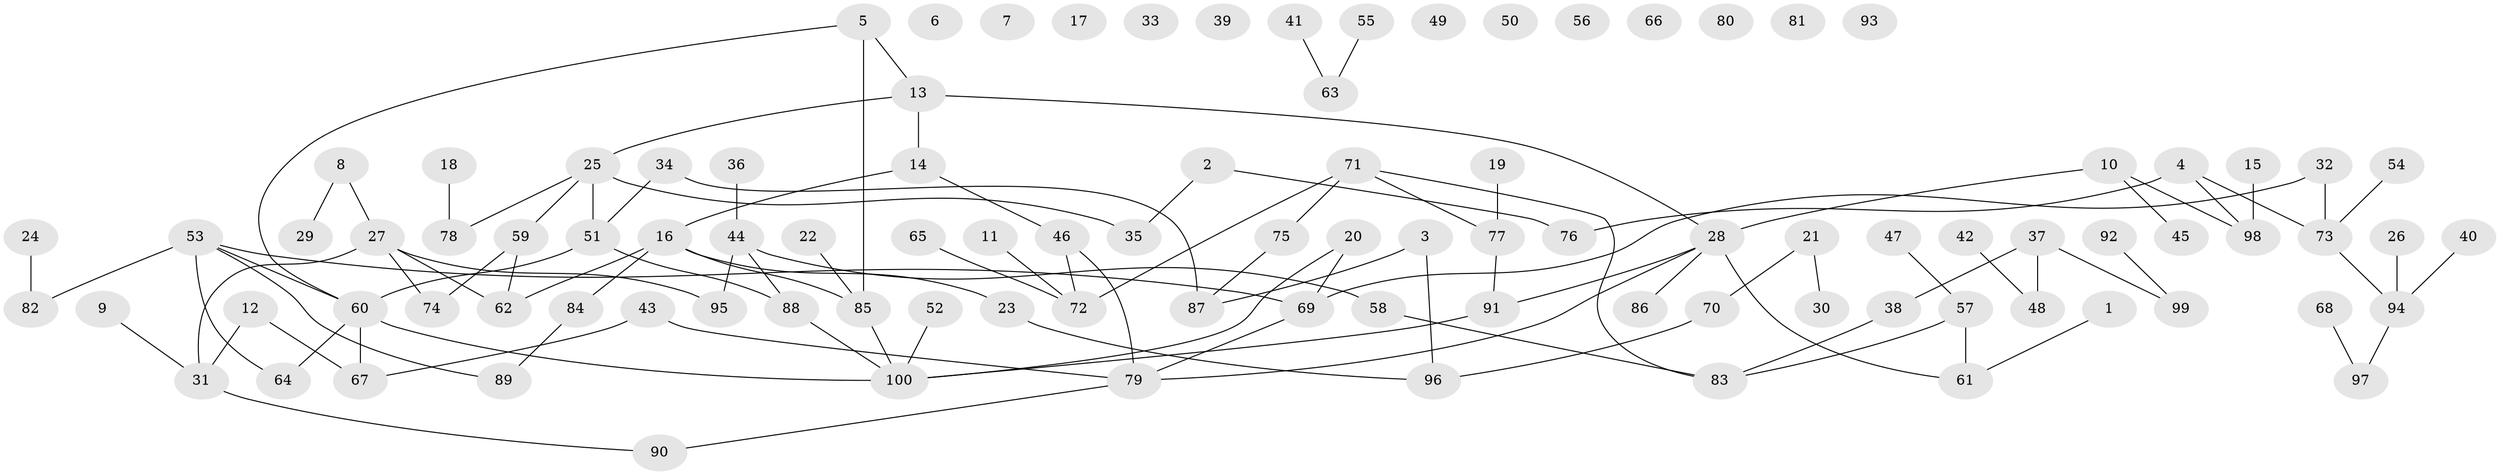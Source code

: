 // coarse degree distribution, {2: 0.1791044776119403, 3: 0.16417910447761194, 5: 0.07462686567164178, 0: 0.1791044776119403, 1: 0.2537313432835821, 4: 0.1044776119402985, 6: 0.014925373134328358, 9: 0.014925373134328358, 8: 0.014925373134328358}
// Generated by graph-tools (version 1.1) at 2025/41/03/06/25 10:41:25]
// undirected, 100 vertices, 109 edges
graph export_dot {
graph [start="1"]
  node [color=gray90,style=filled];
  1;
  2;
  3;
  4;
  5;
  6;
  7;
  8;
  9;
  10;
  11;
  12;
  13;
  14;
  15;
  16;
  17;
  18;
  19;
  20;
  21;
  22;
  23;
  24;
  25;
  26;
  27;
  28;
  29;
  30;
  31;
  32;
  33;
  34;
  35;
  36;
  37;
  38;
  39;
  40;
  41;
  42;
  43;
  44;
  45;
  46;
  47;
  48;
  49;
  50;
  51;
  52;
  53;
  54;
  55;
  56;
  57;
  58;
  59;
  60;
  61;
  62;
  63;
  64;
  65;
  66;
  67;
  68;
  69;
  70;
  71;
  72;
  73;
  74;
  75;
  76;
  77;
  78;
  79;
  80;
  81;
  82;
  83;
  84;
  85;
  86;
  87;
  88;
  89;
  90;
  91;
  92;
  93;
  94;
  95;
  96;
  97;
  98;
  99;
  100;
  1 -- 61;
  2 -- 35;
  2 -- 76;
  3 -- 87;
  3 -- 96;
  4 -- 73;
  4 -- 76;
  4 -- 98;
  5 -- 13;
  5 -- 60;
  5 -- 85;
  8 -- 27;
  8 -- 29;
  9 -- 31;
  10 -- 28;
  10 -- 45;
  10 -- 98;
  11 -- 72;
  12 -- 31;
  12 -- 67;
  13 -- 14;
  13 -- 25;
  13 -- 28;
  14 -- 16;
  14 -- 46;
  15 -- 98;
  16 -- 23;
  16 -- 62;
  16 -- 84;
  16 -- 85;
  18 -- 78;
  19 -- 77;
  20 -- 69;
  20 -- 100;
  21 -- 30;
  21 -- 70;
  22 -- 85;
  23 -- 96;
  24 -- 82;
  25 -- 35;
  25 -- 51;
  25 -- 59;
  25 -- 78;
  26 -- 94;
  27 -- 31;
  27 -- 62;
  27 -- 74;
  27 -- 95;
  28 -- 61;
  28 -- 79;
  28 -- 86;
  28 -- 91;
  31 -- 90;
  32 -- 69;
  32 -- 73;
  34 -- 51;
  34 -- 87;
  36 -- 44;
  37 -- 38;
  37 -- 48;
  37 -- 99;
  38 -- 83;
  40 -- 94;
  41 -- 63;
  42 -- 48;
  43 -- 67;
  43 -- 79;
  44 -- 58;
  44 -- 88;
  44 -- 95;
  46 -- 72;
  46 -- 79;
  47 -- 57;
  51 -- 60;
  51 -- 88;
  52 -- 100;
  53 -- 60;
  53 -- 64;
  53 -- 69;
  53 -- 82;
  53 -- 89;
  54 -- 73;
  55 -- 63;
  57 -- 61;
  57 -- 83;
  58 -- 83;
  59 -- 62;
  59 -- 74;
  60 -- 64;
  60 -- 67;
  60 -- 100;
  65 -- 72;
  68 -- 97;
  69 -- 79;
  70 -- 96;
  71 -- 72;
  71 -- 75;
  71 -- 77;
  71 -- 83;
  73 -- 94;
  75 -- 87;
  77 -- 91;
  79 -- 90;
  84 -- 89;
  85 -- 100;
  88 -- 100;
  91 -- 100;
  92 -- 99;
  94 -- 97;
}
